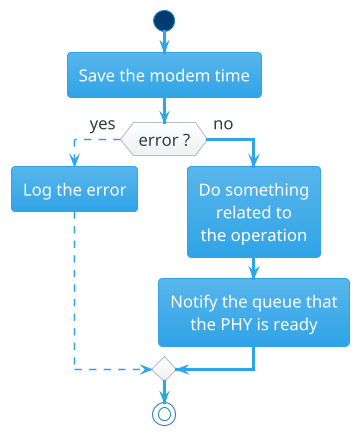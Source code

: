 @startuml phy_handler_basic_callback

!theme cerulean
skinparam DefaultFontSize 16
skinparam defaultFontName Gotham Black

skinparam defaultTextAlignment center

start
:Save the modem time;
if (error ?) then (yes)
    -[dashed]->
    :Log the error;
    -[dashed]->
else (no)
    :Do something
    related to
    the operation;

    :Notify the queue that
    the PHY is ready;
endif
stop

@enduml